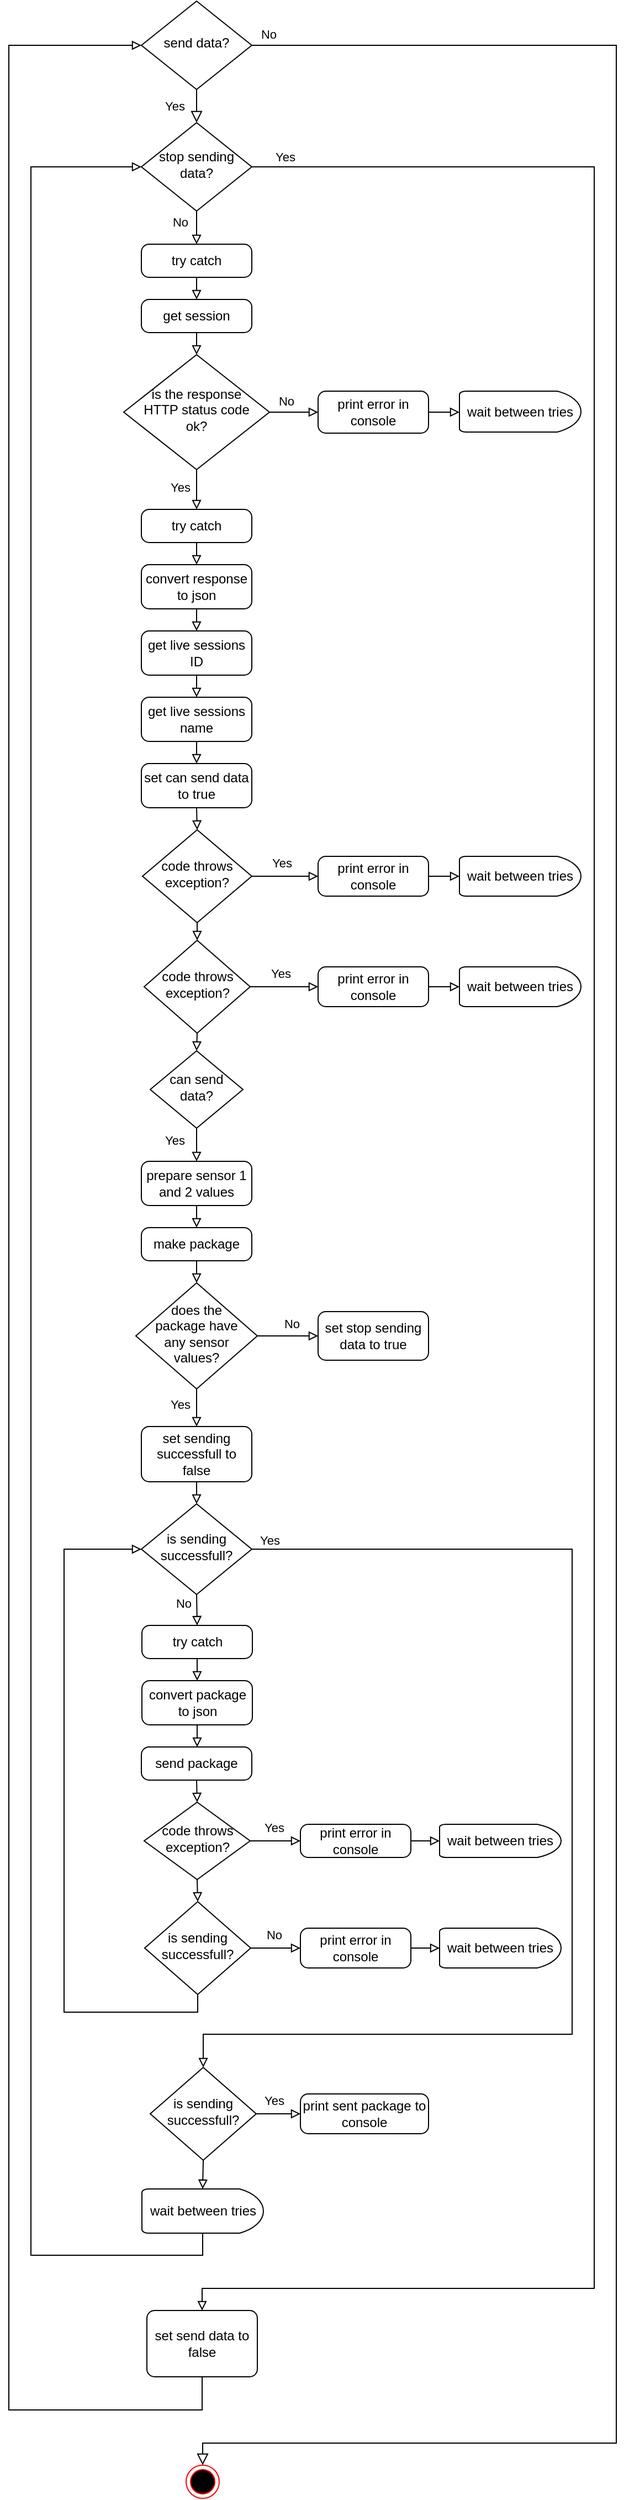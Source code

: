 <mxfile version="14.5.1" type="device"><diagram id="C5RBs43oDa-KdzZeNtuy" name="Page-1"><mxGraphModel dx="1166" dy="1383" grid="1" gridSize="10" guides="1" tooltips="1" connect="1" arrows="1" fold="1" page="1" pageScale="1" pageWidth="827" pageHeight="1169" math="0" shadow="0"><root><mxCell id="WIyWlLk6GJQsqaUBKTNV-0"/><mxCell id="WIyWlLk6GJQsqaUBKTNV-1" parent="WIyWlLk6GJQsqaUBKTNV-0"/><mxCell id="WIyWlLk6GJQsqaUBKTNV-4" value="Yes" style="rounded=0;html=1;jettySize=auto;orthogonalLoop=1;fontSize=11;endArrow=block;endFill=0;endSize=8;strokeWidth=1;shadow=0;labelBackgroundColor=none;edgeStyle=orthogonalEdgeStyle;" parent="WIyWlLk6GJQsqaUBKTNV-1" source="WIyWlLk6GJQsqaUBKTNV-6" target="WIyWlLk6GJQsqaUBKTNV-10" edge="1"><mxGeometry y="20" relative="1" as="geometry"><mxPoint as="offset"/></mxGeometry></mxCell><mxCell id="WIyWlLk6GJQsqaUBKTNV-5" value="No" style="edgeStyle=orthogonalEdgeStyle;rounded=0;html=1;jettySize=auto;orthogonalLoop=1;fontSize=11;endArrow=block;endFill=0;endSize=8;strokeWidth=1;shadow=0;labelBackgroundColor=none;entryX=0.5;entryY=0;entryDx=0;entryDy=0;" parent="WIyWlLk6GJQsqaUBKTNV-1" source="WIyWlLk6GJQsqaUBKTNV-6" target="hy-5p07FpxcdW0tkERHe-1" edge="1"><mxGeometry x="-0.99" y="10" relative="1" as="geometry"><mxPoint as="offset"/><mxPoint x="460" y="210" as="targetPoint"/><Array as="points"><mxPoint x="600" y="210"/><mxPoint x="600" y="2380"/><mxPoint x="226" y="2380"/></Array></mxGeometry></mxCell><mxCell id="WIyWlLk6GJQsqaUBKTNV-6" value="send data?" style="rhombus;whiteSpace=wrap;html=1;shadow=0;fontFamily=Helvetica;fontSize=12;align=center;strokeWidth=1;spacing=6;spacingTop=-4;" parent="WIyWlLk6GJQsqaUBKTNV-1" vertex="1"><mxGeometry x="170" y="170" width="100" height="80" as="geometry"/></mxCell><mxCell id="hy-5p07FpxcdW0tkERHe-2" style="edgeStyle=orthogonalEdgeStyle;rounded=0;orthogonalLoop=1;jettySize=auto;html=1;exitX=0.5;exitY=1;exitDx=0;exitDy=0;endArrow=block;endFill=0;entryX=0.5;entryY=0;entryDx=0;entryDy=0;" edge="1" parent="WIyWlLk6GJQsqaUBKTNV-1" source="WIyWlLk6GJQsqaUBKTNV-10" target="hy-5p07FpxcdW0tkERHe-35"><mxGeometry relative="1" as="geometry"><mxPoint x="220" y="430" as="targetPoint"/></mxGeometry></mxCell><mxCell id="hy-5p07FpxcdW0tkERHe-3" value="No" style="edgeLabel;html=1;align=center;verticalAlign=middle;resizable=0;points=[];" vertex="1" connectable="0" parent="hy-5p07FpxcdW0tkERHe-2"><mxGeometry x="0.179" y="-2" relative="1" as="geometry"><mxPoint x="-13" y="-8" as="offset"/></mxGeometry></mxCell><mxCell id="hy-5p07FpxcdW0tkERHe-4" style="edgeStyle=orthogonalEdgeStyle;rounded=0;orthogonalLoop=1;jettySize=auto;html=1;exitX=1;exitY=0.5;exitDx=0;exitDy=0;endArrow=block;endFill=0;entryX=0.5;entryY=0;entryDx=0;entryDy=0;" edge="1" parent="WIyWlLk6GJQsqaUBKTNV-1" source="WIyWlLk6GJQsqaUBKTNV-10" target="hy-5p07FpxcdW0tkERHe-96"><mxGeometry relative="1" as="geometry"><mxPoint x="220" y="2990" as="targetPoint"/><Array as="points"><mxPoint x="580" y="320"/><mxPoint x="580" y="2240"/><mxPoint x="225" y="2240"/></Array></mxGeometry></mxCell><mxCell id="hy-5p07FpxcdW0tkERHe-5" value="Yes" style="edgeLabel;html=1;align=center;verticalAlign=middle;resizable=0;points=[];" vertex="1" connectable="0" parent="hy-5p07FpxcdW0tkERHe-4"><mxGeometry x="0.242" relative="1" as="geometry"><mxPoint x="-280" y="-1317.14" as="offset"/></mxGeometry></mxCell><mxCell id="WIyWlLk6GJQsqaUBKTNV-10" value="stop sending data?" style="rhombus;whiteSpace=wrap;html=1;shadow=0;fontFamily=Helvetica;fontSize=12;align=center;strokeWidth=1;spacing=6;spacingTop=-4;" parent="WIyWlLk6GJQsqaUBKTNV-1" vertex="1"><mxGeometry x="170" y="280" width="100" height="80" as="geometry"/></mxCell><mxCell id="hy-5p07FpxcdW0tkERHe-1" value="" style="ellipse;html=1;shape=endState;fillColor=#000000;strokeColor=#ff0000;" vertex="1" parent="WIyWlLk6GJQsqaUBKTNV-1"><mxGeometry x="210.5" y="2400" width="30" height="30" as="geometry"/></mxCell><mxCell id="hy-5p07FpxcdW0tkERHe-8" style="edgeStyle=orthogonalEdgeStyle;rounded=0;orthogonalLoop=1;jettySize=auto;html=1;exitX=0.5;exitY=1;exitDx=0;exitDy=0;entryX=0.5;entryY=0;entryDx=0;entryDy=0;endArrow=block;endFill=0;" edge="1" parent="WIyWlLk6GJQsqaUBKTNV-1" source="hy-5p07FpxcdW0tkERHe-6" target="hy-5p07FpxcdW0tkERHe-7"><mxGeometry relative="1" as="geometry"/></mxCell><mxCell id="hy-5p07FpxcdW0tkERHe-6" value="get session" style="rounded=1;whiteSpace=wrap;html=1;absoluteArcSize=1;arcSize=14;strokeWidth=1;" vertex="1" parent="WIyWlLk6GJQsqaUBKTNV-1"><mxGeometry x="170" y="440" width="100" height="30" as="geometry"/></mxCell><mxCell id="hy-5p07FpxcdW0tkERHe-18" style="edgeStyle=orthogonalEdgeStyle;rounded=0;orthogonalLoop=1;jettySize=auto;html=1;exitX=1;exitY=0.5;exitDx=0;exitDy=0;endArrow=block;endFill=0;entryX=0;entryY=0.5;entryDx=0;entryDy=0;" edge="1" parent="WIyWlLk6GJQsqaUBKTNV-1" source="hy-5p07FpxcdW0tkERHe-7" target="hy-5p07FpxcdW0tkERHe-20"><mxGeometry relative="1" as="geometry"><mxPoint x="356" y="690" as="targetPoint"/></mxGeometry></mxCell><mxCell id="hy-5p07FpxcdW0tkERHe-19" value="No" style="edgeLabel;html=1;align=center;verticalAlign=middle;resizable=0;points=[];" vertex="1" connectable="0" parent="hy-5p07FpxcdW0tkERHe-18"><mxGeometry x="-0.237" y="-2" relative="1" as="geometry"><mxPoint x="-2.55" y="-12" as="offset"/></mxGeometry></mxCell><mxCell id="hy-5p07FpxcdW0tkERHe-98" style="edgeStyle=orthogonalEdgeStyle;rounded=0;orthogonalLoop=1;jettySize=auto;html=1;exitX=0.5;exitY=1;exitDx=0;exitDy=0;entryX=0.5;entryY=0;entryDx=0;entryDy=0;endArrow=block;endFill=0;" edge="1" parent="WIyWlLk6GJQsqaUBKTNV-1" source="hy-5p07FpxcdW0tkERHe-7" target="hy-5p07FpxcdW0tkERHe-24"><mxGeometry relative="1" as="geometry"/></mxCell><mxCell id="hy-5p07FpxcdW0tkERHe-99" value="Yes" style="edgeLabel;html=1;align=center;verticalAlign=middle;resizable=0;points=[];" vertex="1" connectable="0" parent="hy-5p07FpxcdW0tkERHe-98"><mxGeometry x="-0.324" y="1" relative="1" as="geometry"><mxPoint x="-16" y="3.59" as="offset"/></mxGeometry></mxCell><mxCell id="hy-5p07FpxcdW0tkERHe-7" value="is the response&lt;br&gt;HTTP status code &lt;br&gt;ok?" style="rhombus;whiteSpace=wrap;html=1;shadow=0;fontFamily=Helvetica;fontSize=12;align=center;strokeWidth=1;spacing=6;spacingTop=-4;" vertex="1" parent="WIyWlLk6GJQsqaUBKTNV-1"><mxGeometry x="154" y="490" width="132" height="104" as="geometry"/></mxCell><mxCell id="hy-5p07FpxcdW0tkERHe-13" style="edgeStyle=orthogonalEdgeStyle;rounded=0;orthogonalLoop=1;jettySize=auto;html=1;exitX=0.5;exitY=1;exitDx=0;exitDy=0;entryX=0.5;entryY=0;entryDx=0;entryDy=0;endArrow=block;endFill=0;" edge="1" parent="WIyWlLk6GJQsqaUBKTNV-1" source="hy-5p07FpxcdW0tkERHe-11" target="hy-5p07FpxcdW0tkERHe-12"><mxGeometry relative="1" as="geometry"/></mxCell><mxCell id="hy-5p07FpxcdW0tkERHe-11" value="convert response to json" style="rounded=1;whiteSpace=wrap;html=1;absoluteArcSize=1;arcSize=14;strokeWidth=1;" vertex="1" parent="WIyWlLk6GJQsqaUBKTNV-1"><mxGeometry x="170" y="680" width="100" height="40" as="geometry"/></mxCell><mxCell id="hy-5p07FpxcdW0tkERHe-15" style="edgeStyle=orthogonalEdgeStyle;rounded=0;orthogonalLoop=1;jettySize=auto;html=1;exitX=0.5;exitY=1;exitDx=0;exitDy=0;entryX=0.5;entryY=0;entryDx=0;entryDy=0;endArrow=block;endFill=0;" edge="1" parent="WIyWlLk6GJQsqaUBKTNV-1" source="hy-5p07FpxcdW0tkERHe-12" target="hy-5p07FpxcdW0tkERHe-14"><mxGeometry relative="1" as="geometry"/></mxCell><mxCell id="hy-5p07FpxcdW0tkERHe-12" value="get live sessions ID" style="rounded=1;whiteSpace=wrap;html=1;absoluteArcSize=1;arcSize=14;strokeWidth=1;" vertex="1" parent="WIyWlLk6GJQsqaUBKTNV-1"><mxGeometry x="170" y="740" width="100" height="40" as="geometry"/></mxCell><mxCell id="hy-5p07FpxcdW0tkERHe-100" style="edgeStyle=orthogonalEdgeStyle;rounded=0;orthogonalLoop=1;jettySize=auto;html=1;exitX=0.5;exitY=1;exitDx=0;exitDy=0;entryX=0.5;entryY=0;entryDx=0;entryDy=0;endArrow=block;endFill=0;" edge="1" parent="WIyWlLk6GJQsqaUBKTNV-1" source="hy-5p07FpxcdW0tkERHe-14" target="hy-5p07FpxcdW0tkERHe-16"><mxGeometry relative="1" as="geometry"/></mxCell><mxCell id="hy-5p07FpxcdW0tkERHe-14" value="get live sessions name" style="rounded=1;whiteSpace=wrap;html=1;absoluteArcSize=1;arcSize=14;strokeWidth=1;" vertex="1" parent="WIyWlLk6GJQsqaUBKTNV-1"><mxGeometry x="170" y="800" width="100" height="40" as="geometry"/></mxCell><mxCell id="hy-5p07FpxcdW0tkERHe-101" style="edgeStyle=orthogonalEdgeStyle;rounded=0;orthogonalLoop=1;jettySize=auto;html=1;exitX=0.5;exitY=1;exitDx=0;exitDy=0;entryX=0.5;entryY=0;entryDx=0;entryDy=0;endArrow=block;endFill=0;" edge="1" parent="WIyWlLk6GJQsqaUBKTNV-1" source="hy-5p07FpxcdW0tkERHe-16" target="hy-5p07FpxcdW0tkERHe-26"><mxGeometry relative="1" as="geometry"/></mxCell><mxCell id="hy-5p07FpxcdW0tkERHe-16" value="set can send data to true" style="rounded=1;whiteSpace=wrap;html=1;absoluteArcSize=1;arcSize=14;strokeWidth=1;" vertex="1" parent="WIyWlLk6GJQsqaUBKTNV-1"><mxGeometry x="170" y="860" width="100" height="40" as="geometry"/></mxCell><mxCell id="hy-5p07FpxcdW0tkERHe-22" style="edgeStyle=orthogonalEdgeStyle;rounded=0;orthogonalLoop=1;jettySize=auto;html=1;exitX=1;exitY=0.5;exitDx=0;exitDy=0;entryX=0;entryY=0.5;entryDx=0;entryDy=0;entryPerimeter=0;endArrow=block;endFill=0;" edge="1" parent="WIyWlLk6GJQsqaUBKTNV-1" source="hy-5p07FpxcdW0tkERHe-20" target="hy-5p07FpxcdW0tkERHe-21"><mxGeometry relative="1" as="geometry"/></mxCell><mxCell id="hy-5p07FpxcdW0tkERHe-20" value="print error in console" style="rounded=1;whiteSpace=wrap;html=1;absoluteArcSize=1;arcSize=14;strokeWidth=1;" vertex="1" parent="WIyWlLk6GJQsqaUBKTNV-1"><mxGeometry x="330" y="523" width="100" height="38" as="geometry"/></mxCell><mxCell id="hy-5p07FpxcdW0tkERHe-21" value="wait between tries" style="strokeWidth=1;html=1;shape=mxgraph.flowchart.delay;whiteSpace=wrap;" vertex="1" parent="WIyWlLk6GJQsqaUBKTNV-1"><mxGeometry x="458" y="523" width="110" height="37" as="geometry"/></mxCell><mxCell id="hy-5p07FpxcdW0tkERHe-25" style="edgeStyle=orthogonalEdgeStyle;rounded=0;orthogonalLoop=1;jettySize=auto;html=1;exitX=0.5;exitY=1;exitDx=0;exitDy=0;entryX=0.5;entryY=0;entryDx=0;entryDy=0;endArrow=block;endFill=0;" edge="1" parent="WIyWlLk6GJQsqaUBKTNV-1" source="hy-5p07FpxcdW0tkERHe-24" target="hy-5p07FpxcdW0tkERHe-11"><mxGeometry relative="1" as="geometry"/></mxCell><mxCell id="hy-5p07FpxcdW0tkERHe-24" value="try catch" style="rounded=1;whiteSpace=wrap;html=1;absoluteArcSize=1;arcSize=14;strokeWidth=1;" vertex="1" parent="WIyWlLk6GJQsqaUBKTNV-1"><mxGeometry x="170" y="630" width="100" height="30" as="geometry"/></mxCell><mxCell id="hy-5p07FpxcdW0tkERHe-30" style="edgeStyle=orthogonalEdgeStyle;rounded=0;orthogonalLoop=1;jettySize=auto;html=1;exitX=1;exitY=0.5;exitDx=0;exitDy=0;entryX=0;entryY=0.5;entryDx=0;entryDy=0;endArrow=block;endFill=0;" edge="1" parent="WIyWlLk6GJQsqaUBKTNV-1" source="hy-5p07FpxcdW0tkERHe-26" target="hy-5p07FpxcdW0tkERHe-28"><mxGeometry relative="1" as="geometry"/></mxCell><mxCell id="hy-5p07FpxcdW0tkERHe-31" value="Yes" style="edgeLabel;html=1;align=center;verticalAlign=middle;resizable=0;points=[];" vertex="1" connectable="0" parent="hy-5p07FpxcdW0tkERHe-30"><mxGeometry x="-0.238" y="1" relative="1" as="geometry"><mxPoint x="4" y="-11" as="offset"/></mxGeometry></mxCell><mxCell id="hy-5p07FpxcdW0tkERHe-102" style="edgeStyle=orthogonalEdgeStyle;rounded=0;orthogonalLoop=1;jettySize=auto;html=1;exitX=0.5;exitY=1;exitDx=0;exitDy=0;entryX=0.5;entryY=0;entryDx=0;entryDy=0;endArrow=block;endFill=0;" edge="1" parent="WIyWlLk6GJQsqaUBKTNV-1" source="hy-5p07FpxcdW0tkERHe-26" target="hy-5p07FpxcdW0tkERHe-41"><mxGeometry relative="1" as="geometry"/></mxCell><mxCell id="hy-5p07FpxcdW0tkERHe-26" value="code throws exception?" style="rhombus;whiteSpace=wrap;html=1;shadow=0;fontFamily=Helvetica;fontSize=12;align=center;strokeWidth=1;spacing=6;spacingTop=-4;" vertex="1" parent="WIyWlLk6GJQsqaUBKTNV-1"><mxGeometry x="171" y="920" width="99" height="84" as="geometry"/></mxCell><mxCell id="hy-5p07FpxcdW0tkERHe-32" style="edgeStyle=orthogonalEdgeStyle;rounded=0;orthogonalLoop=1;jettySize=auto;html=1;exitX=1;exitY=0.5;exitDx=0;exitDy=0;entryX=0;entryY=0.5;entryDx=0;entryDy=0;entryPerimeter=0;endArrow=block;endFill=0;" edge="1" parent="WIyWlLk6GJQsqaUBKTNV-1" source="hy-5p07FpxcdW0tkERHe-28" target="hy-5p07FpxcdW0tkERHe-29"><mxGeometry relative="1" as="geometry"/></mxCell><mxCell id="hy-5p07FpxcdW0tkERHe-28" value="print error in console" style="rounded=1;whiteSpace=wrap;html=1;absoluteArcSize=1;arcSize=14;strokeWidth=1;" vertex="1" parent="WIyWlLk6GJQsqaUBKTNV-1"><mxGeometry x="330" y="944" width="100" height="36" as="geometry"/></mxCell><mxCell id="hy-5p07FpxcdW0tkERHe-29" value="wait between tries" style="strokeWidth=1;html=1;shape=mxgraph.flowchart.delay;whiteSpace=wrap;" vertex="1" parent="WIyWlLk6GJQsqaUBKTNV-1"><mxGeometry x="458" y="944" width="110" height="36" as="geometry"/></mxCell><mxCell id="hy-5p07FpxcdW0tkERHe-36" style="edgeStyle=orthogonalEdgeStyle;rounded=0;orthogonalLoop=1;jettySize=auto;html=1;exitX=0.5;exitY=1;exitDx=0;exitDy=0;endArrow=block;endFill=0;entryX=0.5;entryY=0;entryDx=0;entryDy=0;" edge="1" parent="WIyWlLk6GJQsqaUBKTNV-1" source="hy-5p07FpxcdW0tkERHe-35" target="hy-5p07FpxcdW0tkERHe-6"><mxGeometry relative="1" as="geometry"><mxPoint x="220" y="540" as="targetPoint"/></mxGeometry></mxCell><mxCell id="hy-5p07FpxcdW0tkERHe-35" value="try catch" style="rounded=1;whiteSpace=wrap;html=1;absoluteArcSize=1;arcSize=14;strokeWidth=1;" vertex="1" parent="WIyWlLk6GJQsqaUBKTNV-1"><mxGeometry x="170" y="390" width="100" height="30" as="geometry"/></mxCell><mxCell id="hy-5p07FpxcdW0tkERHe-37" style="edgeStyle=orthogonalEdgeStyle;rounded=0;orthogonalLoop=1;jettySize=auto;html=1;exitX=1;exitY=0.5;exitDx=0;exitDy=0;entryX=0;entryY=0.5;entryDx=0;entryDy=0;endArrow=block;endFill=0;" edge="1" parent="WIyWlLk6GJQsqaUBKTNV-1" source="hy-5p07FpxcdW0tkERHe-41" target="hy-5p07FpxcdW0tkERHe-43"><mxGeometry relative="1" as="geometry"/></mxCell><mxCell id="hy-5p07FpxcdW0tkERHe-38" value="Yes" style="edgeLabel;html=1;align=center;verticalAlign=middle;resizable=0;points=[];" vertex="1" connectable="0" parent="hy-5p07FpxcdW0tkERHe-37"><mxGeometry x="-0.238" y="1" relative="1" as="geometry"><mxPoint x="4" y="-11" as="offset"/></mxGeometry></mxCell><mxCell id="hy-5p07FpxcdW0tkERHe-45" style="edgeStyle=orthogonalEdgeStyle;rounded=0;orthogonalLoop=1;jettySize=auto;html=1;exitX=0.5;exitY=1;exitDx=0;exitDy=0;endArrow=block;endFill=0;entryX=0.5;entryY=0;entryDx=0;entryDy=0;" edge="1" parent="WIyWlLk6GJQsqaUBKTNV-1" source="hy-5p07FpxcdW0tkERHe-41" target="hy-5p07FpxcdW0tkERHe-47"><mxGeometry relative="1" as="geometry"><mxPoint x="220" y="1590" as="targetPoint"/></mxGeometry></mxCell><mxCell id="hy-5p07FpxcdW0tkERHe-41" value="code throws exception?" style="rhombus;whiteSpace=wrap;html=1;shadow=0;fontFamily=Helvetica;fontSize=12;align=center;strokeWidth=1;spacing=6;spacingTop=-4;" vertex="1" parent="WIyWlLk6GJQsqaUBKTNV-1"><mxGeometry x="172.5" y="1020" width="96" height="84" as="geometry"/></mxCell><mxCell id="hy-5p07FpxcdW0tkERHe-42" style="edgeStyle=orthogonalEdgeStyle;rounded=0;orthogonalLoop=1;jettySize=auto;html=1;exitX=1;exitY=0.5;exitDx=0;exitDy=0;entryX=0;entryY=0.5;entryDx=0;entryDy=0;entryPerimeter=0;endArrow=block;endFill=0;" edge="1" parent="WIyWlLk6GJQsqaUBKTNV-1" source="hy-5p07FpxcdW0tkERHe-43" target="hy-5p07FpxcdW0tkERHe-44"><mxGeometry relative="1" as="geometry"/></mxCell><mxCell id="hy-5p07FpxcdW0tkERHe-43" value="print error in console" style="rounded=1;whiteSpace=wrap;html=1;absoluteArcSize=1;arcSize=14;strokeWidth=1;" vertex="1" parent="WIyWlLk6GJQsqaUBKTNV-1"><mxGeometry x="330" y="1044" width="100" height="36" as="geometry"/></mxCell><mxCell id="hy-5p07FpxcdW0tkERHe-44" value="wait between tries" style="strokeWidth=1;html=1;shape=mxgraph.flowchart.delay;whiteSpace=wrap;" vertex="1" parent="WIyWlLk6GJQsqaUBKTNV-1"><mxGeometry x="458" y="1044" width="110" height="36" as="geometry"/></mxCell><mxCell id="hy-5p07FpxcdW0tkERHe-48" style="edgeStyle=orthogonalEdgeStyle;rounded=0;orthogonalLoop=1;jettySize=auto;html=1;exitX=0.5;exitY=1;exitDx=0;exitDy=0;endArrow=block;endFill=0;entryX=0.5;entryY=0;entryDx=0;entryDy=0;" edge="1" parent="WIyWlLk6GJQsqaUBKTNV-1" source="hy-5p07FpxcdW0tkERHe-47" target="hy-5p07FpxcdW0tkERHe-50"><mxGeometry relative="1" as="geometry"><mxPoint x="220" y="1280" as="targetPoint"/></mxGeometry></mxCell><mxCell id="hy-5p07FpxcdW0tkERHe-49" value="Yes" style="edgeLabel;html=1;align=center;verticalAlign=middle;resizable=0;points=[];" vertex="1" connectable="0" parent="hy-5p07FpxcdW0tkERHe-48"><mxGeometry x="-0.254" y="1" relative="1" as="geometry"><mxPoint x="-21" as="offset"/></mxGeometry></mxCell><mxCell id="hy-5p07FpxcdW0tkERHe-47" value="can send data?" style="rhombus;whiteSpace=wrap;html=1;shadow=0;fontFamily=Helvetica;fontSize=12;align=center;strokeWidth=1;spacing=6;spacingTop=-4;" vertex="1" parent="WIyWlLk6GJQsqaUBKTNV-1"><mxGeometry x="178" y="1120" width="84" height="70" as="geometry"/></mxCell><mxCell id="hy-5p07FpxcdW0tkERHe-103" style="edgeStyle=orthogonalEdgeStyle;rounded=0;orthogonalLoop=1;jettySize=auto;html=1;exitX=0.5;exitY=1;exitDx=0;exitDy=0;entryX=0.5;entryY=0;entryDx=0;entryDy=0;endArrow=block;endFill=0;" edge="1" parent="WIyWlLk6GJQsqaUBKTNV-1" source="hy-5p07FpxcdW0tkERHe-50" target="hy-5p07FpxcdW0tkERHe-51"><mxGeometry relative="1" as="geometry"/></mxCell><mxCell id="hy-5p07FpxcdW0tkERHe-50" value="prepare sensor 1 and 2 values" style="rounded=1;whiteSpace=wrap;html=1;absoluteArcSize=1;arcSize=14;strokeWidth=1;" vertex="1" parent="WIyWlLk6GJQsqaUBKTNV-1"><mxGeometry x="170" y="1220" width="100" height="40" as="geometry"/></mxCell><mxCell id="hy-5p07FpxcdW0tkERHe-54" style="edgeStyle=orthogonalEdgeStyle;rounded=0;orthogonalLoop=1;jettySize=auto;html=1;exitX=0.5;exitY=1;exitDx=0;exitDy=0;entryX=0.5;entryY=0;entryDx=0;entryDy=0;endArrow=block;endFill=0;" edge="1" parent="WIyWlLk6GJQsqaUBKTNV-1" source="hy-5p07FpxcdW0tkERHe-51" target="hy-5p07FpxcdW0tkERHe-53"><mxGeometry relative="1" as="geometry"/></mxCell><mxCell id="hy-5p07FpxcdW0tkERHe-51" value="make package" style="rounded=1;whiteSpace=wrap;html=1;absoluteArcSize=1;arcSize=14;strokeWidth=1;" vertex="1" parent="WIyWlLk6GJQsqaUBKTNV-1"><mxGeometry x="170" y="1280" width="100" height="30" as="geometry"/></mxCell><mxCell id="hy-5p07FpxcdW0tkERHe-55" style="edgeStyle=orthogonalEdgeStyle;rounded=0;orthogonalLoop=1;jettySize=auto;html=1;exitX=1;exitY=0.5;exitDx=0;exitDy=0;endArrow=block;endFill=0;entryX=0;entryY=0.5;entryDx=0;entryDy=0;" edge="1" parent="WIyWlLk6GJQsqaUBKTNV-1" source="hy-5p07FpxcdW0tkERHe-53" target="hy-5p07FpxcdW0tkERHe-56"><mxGeometry relative="1" as="geometry"><mxPoint x="340" y="1451.333" as="targetPoint"/></mxGeometry></mxCell><mxCell id="hy-5p07FpxcdW0tkERHe-57" value="No" style="edgeLabel;html=1;align=center;verticalAlign=middle;resizable=0;points=[];" vertex="1" connectable="0" parent="hy-5p07FpxcdW0tkERHe-55"><mxGeometry x="-0.286" relative="1" as="geometry"><mxPoint x="11.67" y="-11" as="offset"/></mxGeometry></mxCell><mxCell id="hy-5p07FpxcdW0tkERHe-59" style="edgeStyle=orthogonalEdgeStyle;rounded=0;orthogonalLoop=1;jettySize=auto;html=1;exitX=0.5;exitY=1;exitDx=0;exitDy=0;entryX=0.5;entryY=0;entryDx=0;entryDy=0;endArrow=block;endFill=0;" edge="1" parent="WIyWlLk6GJQsqaUBKTNV-1" source="hy-5p07FpxcdW0tkERHe-53" target="hy-5p07FpxcdW0tkERHe-58"><mxGeometry relative="1" as="geometry"/></mxCell><mxCell id="hy-5p07FpxcdW0tkERHe-60" value="Yes" style="edgeLabel;html=1;align=center;verticalAlign=middle;resizable=0;points=[];" vertex="1" connectable="0" parent="hy-5p07FpxcdW0tkERHe-59"><mxGeometry x="-0.33" y="-3" relative="1" as="geometry"><mxPoint x="-12" y="2.57" as="offset"/></mxGeometry></mxCell><mxCell id="hy-5p07FpxcdW0tkERHe-53" value="does the&lt;br&gt;package have &lt;br&gt;any sensor values?" style="rhombus;whiteSpace=wrap;html=1;shadow=0;fontFamily=Helvetica;fontSize=12;align=center;strokeWidth=1;spacing=6;spacingTop=-4;" vertex="1" parent="WIyWlLk6GJQsqaUBKTNV-1"><mxGeometry x="165" y="1330" width="110" height="96" as="geometry"/></mxCell><mxCell id="hy-5p07FpxcdW0tkERHe-56" value="set stop sending data to true" style="rounded=1;whiteSpace=wrap;html=1;absoluteArcSize=1;arcSize=14;strokeWidth=1;" vertex="1" parent="WIyWlLk6GJQsqaUBKTNV-1"><mxGeometry x="330" y="1356" width="100" height="44" as="geometry"/></mxCell><mxCell id="hy-5p07FpxcdW0tkERHe-62" style="edgeStyle=orthogonalEdgeStyle;rounded=0;orthogonalLoop=1;jettySize=auto;html=1;exitX=0.5;exitY=1;exitDx=0;exitDy=0;entryX=0.5;entryY=0;entryDx=0;entryDy=0;endArrow=block;endFill=0;" edge="1" parent="WIyWlLk6GJQsqaUBKTNV-1" source="hy-5p07FpxcdW0tkERHe-58" target="hy-5p07FpxcdW0tkERHe-61"><mxGeometry relative="1" as="geometry"/></mxCell><mxCell id="hy-5p07FpxcdW0tkERHe-58" value="set sending successfull to false" style="rounded=1;whiteSpace=wrap;html=1;absoluteArcSize=1;arcSize=14;strokeWidth=1;" vertex="1" parent="WIyWlLk6GJQsqaUBKTNV-1"><mxGeometry x="170" y="1460" width="100" height="50" as="geometry"/></mxCell><mxCell id="hy-5p07FpxcdW0tkERHe-64" style="edgeStyle=orthogonalEdgeStyle;rounded=0;orthogonalLoop=1;jettySize=auto;html=1;exitX=0.5;exitY=1;exitDx=0;exitDy=0;entryX=0.5;entryY=0;entryDx=0;entryDy=0;endArrow=block;endFill=0;" edge="1" parent="WIyWlLk6GJQsqaUBKTNV-1" source="hy-5p07FpxcdW0tkERHe-61" target="hy-5p07FpxcdW0tkERHe-63"><mxGeometry relative="1" as="geometry"/></mxCell><mxCell id="hy-5p07FpxcdW0tkERHe-65" value="No" style="edgeLabel;html=1;align=center;verticalAlign=middle;resizable=0;points=[];" vertex="1" connectable="0" parent="hy-5p07FpxcdW0tkERHe-64"><mxGeometry x="-0.297" y="-2" relative="1" as="geometry"><mxPoint x="-11.17" y="-1.75" as="offset"/></mxGeometry></mxCell><mxCell id="hy-5p07FpxcdW0tkERHe-86" style="edgeStyle=orthogonalEdgeStyle;rounded=0;orthogonalLoop=1;jettySize=auto;html=1;exitX=1;exitY=0.5;exitDx=0;exitDy=0;endArrow=block;endFill=0;entryX=0.5;entryY=0;entryDx=0;entryDy=0;" edge="1" parent="WIyWlLk6GJQsqaUBKTNV-1" source="hy-5p07FpxcdW0tkERHe-61" target="hy-5p07FpxcdW0tkERHe-88"><mxGeometry relative="1" as="geometry"><mxPoint x="220" y="2770" as="targetPoint"/><Array as="points"><mxPoint x="560" y="1571"/><mxPoint x="560" y="2010"/><mxPoint x="226" y="2010"/></Array></mxGeometry></mxCell><mxCell id="hy-5p07FpxcdW0tkERHe-87" value="Yes" style="edgeLabel;html=1;align=center;verticalAlign=middle;resizable=0;points=[];" vertex="1" connectable="0" parent="hy-5p07FpxcdW0tkERHe-86"><mxGeometry x="-0.837" y="-3" relative="1" as="geometry"><mxPoint x="-73.33" y="-11" as="offset"/></mxGeometry></mxCell><mxCell id="hy-5p07FpxcdW0tkERHe-61" value="is sending successfull?" style="rhombus;whiteSpace=wrap;html=1;shadow=0;fontFamily=Helvetica;fontSize=12;align=center;strokeWidth=1;spacing=6;spacingTop=-4;" vertex="1" parent="WIyWlLk6GJQsqaUBKTNV-1"><mxGeometry x="170" y="1530" width="100" height="82" as="geometry"/></mxCell><mxCell id="hy-5p07FpxcdW0tkERHe-67" style="edgeStyle=orthogonalEdgeStyle;rounded=0;orthogonalLoop=1;jettySize=auto;html=1;exitX=0.5;exitY=1;exitDx=0;exitDy=0;entryX=0.5;entryY=0;entryDx=0;entryDy=0;endArrow=block;endFill=0;" edge="1" parent="WIyWlLk6GJQsqaUBKTNV-1" source="hy-5p07FpxcdW0tkERHe-63" target="hy-5p07FpxcdW0tkERHe-66"><mxGeometry relative="1" as="geometry"/></mxCell><mxCell id="hy-5p07FpxcdW0tkERHe-63" value="try catch" style="rounded=1;whiteSpace=wrap;html=1;absoluteArcSize=1;arcSize=14;strokeWidth=1;" vertex="1" parent="WIyWlLk6GJQsqaUBKTNV-1"><mxGeometry x="170.5" y="1640" width="100" height="30" as="geometry"/></mxCell><mxCell id="hy-5p07FpxcdW0tkERHe-69" style="edgeStyle=orthogonalEdgeStyle;rounded=0;orthogonalLoop=1;jettySize=auto;html=1;exitX=0.5;exitY=1;exitDx=0;exitDy=0;endArrow=block;endFill=0;" edge="1" parent="WIyWlLk6GJQsqaUBKTNV-1" source="hy-5p07FpxcdW0tkERHe-66" target="hy-5p07FpxcdW0tkERHe-68"><mxGeometry relative="1" as="geometry"/></mxCell><mxCell id="hy-5p07FpxcdW0tkERHe-66" value="convert package to json" style="rounded=1;whiteSpace=wrap;html=1;absoluteArcSize=1;arcSize=14;strokeWidth=1;" vertex="1" parent="WIyWlLk6GJQsqaUBKTNV-1"><mxGeometry x="170.5" y="1690" width="100" height="40" as="geometry"/></mxCell><mxCell id="hy-5p07FpxcdW0tkERHe-77" style="edgeStyle=orthogonalEdgeStyle;rounded=0;orthogonalLoop=1;jettySize=auto;html=1;exitX=0.5;exitY=1;exitDx=0;exitDy=0;entryX=0.5;entryY=0;entryDx=0;entryDy=0;endArrow=block;endFill=0;" edge="1" parent="WIyWlLk6GJQsqaUBKTNV-1" source="hy-5p07FpxcdW0tkERHe-68" target="hy-5p07FpxcdW0tkERHe-73"><mxGeometry relative="1" as="geometry"/></mxCell><mxCell id="hy-5p07FpxcdW0tkERHe-68" value="send package" style="rounded=1;whiteSpace=wrap;html=1;absoluteArcSize=1;arcSize=14;strokeWidth=1;" vertex="1" parent="WIyWlLk6GJQsqaUBKTNV-1"><mxGeometry x="170" y="1750" width="100" height="30" as="geometry"/></mxCell><mxCell id="hy-5p07FpxcdW0tkERHe-71" style="edgeStyle=orthogonalEdgeStyle;rounded=0;orthogonalLoop=1;jettySize=auto;html=1;exitX=1;exitY=0.5;exitDx=0;exitDy=0;entryX=0;entryY=0.5;entryDx=0;entryDy=0;endArrow=block;endFill=0;" edge="1" parent="WIyWlLk6GJQsqaUBKTNV-1" source="hy-5p07FpxcdW0tkERHe-73" target="hy-5p07FpxcdW0tkERHe-75"><mxGeometry relative="1" as="geometry"/></mxCell><mxCell id="hy-5p07FpxcdW0tkERHe-72" value="Yes" style="edgeLabel;html=1;align=center;verticalAlign=middle;resizable=0;points=[];" vertex="1" connectable="0" parent="hy-5p07FpxcdW0tkERHe-71"><mxGeometry x="-0.238" y="1" relative="1" as="geometry"><mxPoint x="4" y="-11" as="offset"/></mxGeometry></mxCell><mxCell id="hy-5p07FpxcdW0tkERHe-78" style="edgeStyle=orthogonalEdgeStyle;rounded=0;orthogonalLoop=1;jettySize=auto;html=1;exitX=0.5;exitY=1;exitDx=0;exitDy=0;endArrow=block;endFill=0;entryX=0.5;entryY=0;entryDx=0;entryDy=0;" edge="1" parent="WIyWlLk6GJQsqaUBKTNV-1" source="hy-5p07FpxcdW0tkERHe-73" target="hy-5p07FpxcdW0tkERHe-79"><mxGeometry relative="1" as="geometry"><mxPoint x="220.333" y="1990" as="targetPoint"/></mxGeometry></mxCell><mxCell id="hy-5p07FpxcdW0tkERHe-73" value="code throws exception?" style="rhombus;whiteSpace=wrap;html=1;shadow=0;fontFamily=Helvetica;fontSize=12;align=center;strokeWidth=1;spacing=6;spacingTop=-4;" vertex="1" parent="WIyWlLk6GJQsqaUBKTNV-1"><mxGeometry x="172.5" y="1800" width="96" height="70" as="geometry"/></mxCell><mxCell id="hy-5p07FpxcdW0tkERHe-74" style="edgeStyle=orthogonalEdgeStyle;rounded=0;orthogonalLoop=1;jettySize=auto;html=1;exitX=1;exitY=0.5;exitDx=0;exitDy=0;entryX=0;entryY=0.5;entryDx=0;entryDy=0;entryPerimeter=0;endArrow=block;endFill=0;" edge="1" parent="WIyWlLk6GJQsqaUBKTNV-1" source="hy-5p07FpxcdW0tkERHe-75" target="hy-5p07FpxcdW0tkERHe-76"><mxGeometry relative="1" as="geometry"/></mxCell><mxCell id="hy-5p07FpxcdW0tkERHe-75" value="print error in console" style="rounded=1;whiteSpace=wrap;html=1;absoluteArcSize=1;arcSize=14;strokeWidth=1;" vertex="1" parent="WIyWlLk6GJQsqaUBKTNV-1"><mxGeometry x="314" y="1820" width="100" height="30" as="geometry"/></mxCell><mxCell id="hy-5p07FpxcdW0tkERHe-76" value="wait between tries" style="strokeWidth=1;html=1;shape=mxgraph.flowchart.delay;whiteSpace=wrap;" vertex="1" parent="WIyWlLk6GJQsqaUBKTNV-1"><mxGeometry x="440" y="1820" width="110" height="30" as="geometry"/></mxCell><mxCell id="hy-5p07FpxcdW0tkERHe-85" style="edgeStyle=orthogonalEdgeStyle;rounded=0;orthogonalLoop=1;jettySize=auto;html=1;exitX=0.5;exitY=1;exitDx=0;exitDy=0;entryX=0;entryY=0.5;entryDx=0;entryDy=0;endArrow=block;endFill=0;" edge="1" parent="WIyWlLk6GJQsqaUBKTNV-1" source="hy-5p07FpxcdW0tkERHe-79" target="hy-5p07FpxcdW0tkERHe-61"><mxGeometry relative="1" as="geometry"><Array as="points"><mxPoint x="221" y="1990"/><mxPoint x="100" y="1990"/><mxPoint x="100" y="1571"/></Array></mxGeometry></mxCell><mxCell id="hy-5p07FpxcdW0tkERHe-79" value="is sending successfull?" style="rhombus;whiteSpace=wrap;html=1;shadow=0;fontFamily=Helvetica;fontSize=12;align=center;strokeWidth=1;spacing=6;spacingTop=-4;" vertex="1" parent="WIyWlLk6GJQsqaUBKTNV-1"><mxGeometry x="173" y="1890" width="96" height="84" as="geometry"/></mxCell><mxCell id="hy-5p07FpxcdW0tkERHe-80" style="edgeStyle=orthogonalEdgeStyle;rounded=0;orthogonalLoop=1;jettySize=auto;html=1;exitX=1;exitY=0.5;exitDx=0;exitDy=0;entryX=0;entryY=0.5;entryDx=0;entryDy=0;endArrow=block;endFill=0;" edge="1" parent="WIyWlLk6GJQsqaUBKTNV-1" target="hy-5p07FpxcdW0tkERHe-83" source="hy-5p07FpxcdW0tkERHe-79"><mxGeometry relative="1" as="geometry"><mxPoint x="277.0" y="2013" as="sourcePoint"/></mxGeometry></mxCell><mxCell id="hy-5p07FpxcdW0tkERHe-81" value="No" style="edgeLabel;html=1;align=center;verticalAlign=middle;resizable=0;points=[];" vertex="1" connectable="0" parent="hy-5p07FpxcdW0tkERHe-80"><mxGeometry x="-0.238" y="1" relative="1" as="geometry"><mxPoint x="4" y="-11" as="offset"/></mxGeometry></mxCell><mxCell id="hy-5p07FpxcdW0tkERHe-82" style="edgeStyle=orthogonalEdgeStyle;rounded=0;orthogonalLoop=1;jettySize=auto;html=1;exitX=1;exitY=0.5;exitDx=0;exitDy=0;entryX=0;entryY=0.5;entryDx=0;entryDy=0;entryPerimeter=0;endArrow=block;endFill=0;" edge="1" parent="WIyWlLk6GJQsqaUBKTNV-1" source="hy-5p07FpxcdW0tkERHe-83" target="hy-5p07FpxcdW0tkERHe-84"><mxGeometry relative="1" as="geometry"/></mxCell><mxCell id="hy-5p07FpxcdW0tkERHe-83" value="print error in console" style="rounded=1;whiteSpace=wrap;html=1;absoluteArcSize=1;arcSize=14;strokeWidth=1;" vertex="1" parent="WIyWlLk6GJQsqaUBKTNV-1"><mxGeometry x="314" y="1914" width="100" height="36" as="geometry"/></mxCell><mxCell id="hy-5p07FpxcdW0tkERHe-84" value="wait between tries" style="strokeWidth=1;html=1;shape=mxgraph.flowchart.delay;whiteSpace=wrap;" vertex="1" parent="WIyWlLk6GJQsqaUBKTNV-1"><mxGeometry x="440" y="1914" width="110" height="36" as="geometry"/></mxCell><mxCell id="hy-5p07FpxcdW0tkERHe-89" style="edgeStyle=orthogonalEdgeStyle;rounded=0;orthogonalLoop=1;jettySize=auto;html=1;exitX=1;exitY=0.5;exitDx=0;exitDy=0;endArrow=block;endFill=0;entryX=0;entryY=0.5;entryDx=0;entryDy=0;" edge="1" parent="WIyWlLk6GJQsqaUBKTNV-1" source="hy-5p07FpxcdW0tkERHe-88" target="hy-5p07FpxcdW0tkERHe-91"><mxGeometry relative="1" as="geometry"><mxPoint x="102" y="2162" as="targetPoint"/></mxGeometry></mxCell><mxCell id="hy-5p07FpxcdW0tkERHe-90" value="Yes" style="edgeLabel;html=1;align=center;verticalAlign=middle;resizable=0;points=[];labelBackgroundColor=none;" vertex="1" connectable="0" parent="hy-5p07FpxcdW0tkERHe-89"><mxGeometry x="-0.623" y="-3" relative="1" as="geometry"><mxPoint x="8.41" y="-15" as="offset"/></mxGeometry></mxCell><mxCell id="hy-5p07FpxcdW0tkERHe-92" style="edgeStyle=orthogonalEdgeStyle;rounded=0;orthogonalLoop=1;jettySize=auto;html=1;exitX=0.5;exitY=1;exitDx=0;exitDy=0;endArrow=block;endFill=0;entryX=0.5;entryY=0;entryDx=0;entryDy=0;entryPerimeter=0;" edge="1" parent="WIyWlLk6GJQsqaUBKTNV-1" source="hy-5p07FpxcdW0tkERHe-88" target="hy-5p07FpxcdW0tkERHe-94"><mxGeometry relative="1" as="geometry"><mxPoint x="220.333" y="2250" as="targetPoint"/></mxGeometry></mxCell><mxCell id="hy-5p07FpxcdW0tkERHe-88" value="is sending successfull?" style="rhombus;whiteSpace=wrap;html=1;shadow=0;fontFamily=Helvetica;fontSize=12;align=center;strokeWidth=1;spacing=6;spacingTop=-4;" vertex="1" parent="WIyWlLk6GJQsqaUBKTNV-1"><mxGeometry x="178" y="2040" width="96" height="84" as="geometry"/></mxCell><mxCell id="hy-5p07FpxcdW0tkERHe-91" value="print sent package to console" style="rounded=1;whiteSpace=wrap;html=1;absoluteArcSize=1;arcSize=14;strokeWidth=1;" vertex="1" parent="WIyWlLk6GJQsqaUBKTNV-1"><mxGeometry x="314" y="2064" width="116" height="36" as="geometry"/></mxCell><mxCell id="hy-5p07FpxcdW0tkERHe-95" style="edgeStyle=orthogonalEdgeStyle;rounded=0;orthogonalLoop=1;jettySize=auto;html=1;exitX=0.5;exitY=1;exitDx=0;exitDy=0;exitPerimeter=0;entryX=0;entryY=0.5;entryDx=0;entryDy=0;endArrow=block;endFill=0;" edge="1" parent="WIyWlLk6GJQsqaUBKTNV-1" source="hy-5p07FpxcdW0tkERHe-94" target="WIyWlLk6GJQsqaUBKTNV-10"><mxGeometry relative="1" as="geometry"><Array as="points"><mxPoint x="226" y="2210"/><mxPoint x="70" y="2210"/><mxPoint x="70" y="320"/></Array></mxGeometry></mxCell><mxCell id="hy-5p07FpxcdW0tkERHe-94" value="wait between tries" style="strokeWidth=1;html=1;shape=mxgraph.flowchart.delay;whiteSpace=wrap;" vertex="1" parent="WIyWlLk6GJQsqaUBKTNV-1"><mxGeometry x="170.5" y="2150" width="110" height="40" as="geometry"/></mxCell><mxCell id="hy-5p07FpxcdW0tkERHe-97" style="edgeStyle=orthogonalEdgeStyle;rounded=0;orthogonalLoop=1;jettySize=auto;html=1;exitX=0.5;exitY=1;exitDx=0;exitDy=0;entryX=0;entryY=0.5;entryDx=0;entryDy=0;endArrow=block;endFill=0;" edge="1" parent="WIyWlLk6GJQsqaUBKTNV-1" source="hy-5p07FpxcdW0tkERHe-96" target="WIyWlLk6GJQsqaUBKTNV-6"><mxGeometry relative="1" as="geometry"><Array as="points"><mxPoint x="225" y="2350"/><mxPoint x="50" y="2350"/><mxPoint x="50" y="210"/></Array></mxGeometry></mxCell><mxCell id="hy-5p07FpxcdW0tkERHe-96" value="set send data to false" style="rounded=1;whiteSpace=wrap;html=1;absoluteArcSize=1;arcSize=14;strokeWidth=1;" vertex="1" parent="WIyWlLk6GJQsqaUBKTNV-1"><mxGeometry x="175" y="2260" width="100" height="60" as="geometry"/></mxCell></root></mxGraphModel></diagram></mxfile>